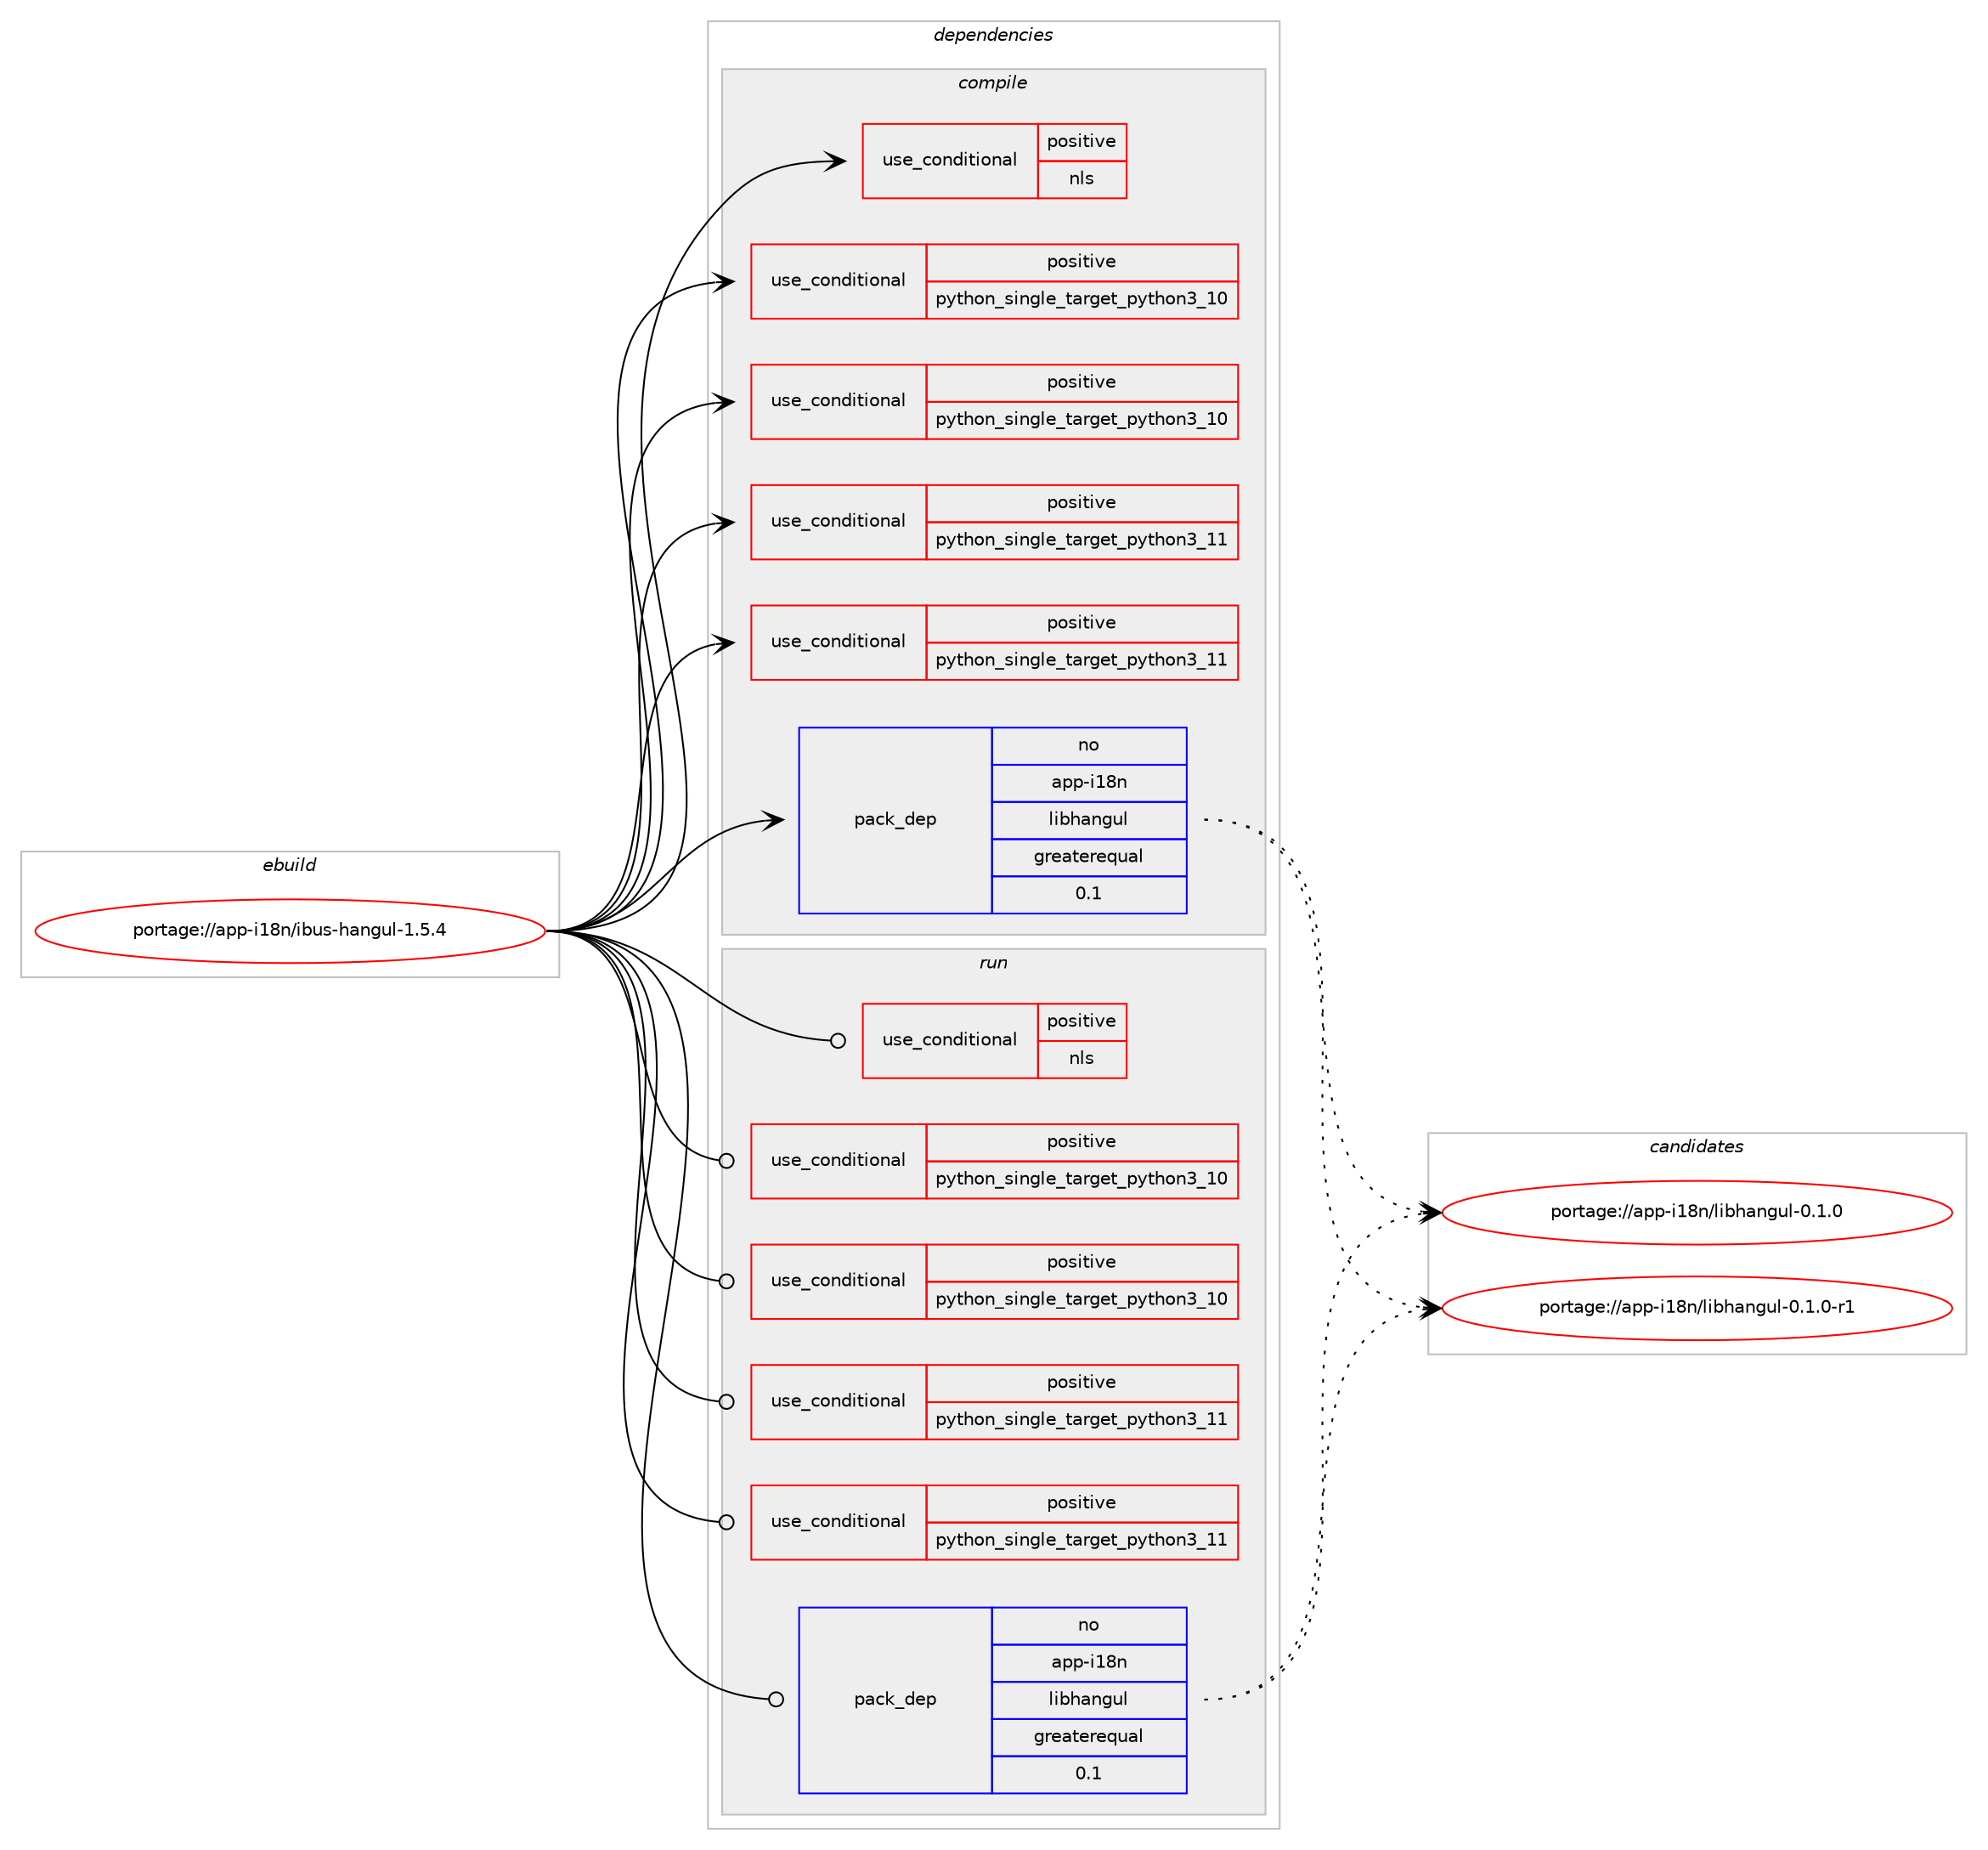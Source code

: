 digraph prolog {

# *************
# Graph options
# *************

newrank=true;
concentrate=true;
compound=true;
graph [rankdir=LR,fontname=Helvetica,fontsize=10,ranksep=1.5];#, ranksep=2.5, nodesep=0.2];
edge  [arrowhead=vee];
node  [fontname=Helvetica,fontsize=10];

# **********
# The ebuild
# **********

subgraph cluster_leftcol {
color=gray;
rank=same;
label=<<i>ebuild</i>>;
id [label="portage://app-i18n/ibus-hangul-1.5.4", color=red, width=4, href="../app-i18n/ibus-hangul-1.5.4.svg"];
}

# ****************
# The dependencies
# ****************

subgraph cluster_midcol {
color=gray;
label=<<i>dependencies</i>>;
subgraph cluster_compile {
fillcolor="#eeeeee";
style=filled;
label=<<i>compile</i>>;
subgraph cond10548 {
dependency16853 [label=<<TABLE BORDER="0" CELLBORDER="1" CELLSPACING="0" CELLPADDING="4"><TR><TD ROWSPAN="3" CELLPADDING="10">use_conditional</TD></TR><TR><TD>positive</TD></TR><TR><TD>nls</TD></TR></TABLE>>, shape=none, color=red];
# *** BEGIN UNKNOWN DEPENDENCY TYPE (TODO) ***
# dependency16853 -> package_dependency(portage://app-i18n/ibus-hangul-1.5.4,install,no,virtual,libintl,none,[,,],[],[])
# *** END UNKNOWN DEPENDENCY TYPE (TODO) ***

}
id:e -> dependency16853:w [weight=20,style="solid",arrowhead="vee"];
subgraph cond10549 {
dependency16854 [label=<<TABLE BORDER="0" CELLBORDER="1" CELLSPACING="0" CELLPADDING="4"><TR><TD ROWSPAN="3" CELLPADDING="10">use_conditional</TD></TR><TR><TD>positive</TD></TR><TR><TD>python_single_target_python3_10</TD></TR></TABLE>>, shape=none, color=red];
# *** BEGIN UNKNOWN DEPENDENCY TYPE (TODO) ***
# dependency16854 -> package_dependency(portage://app-i18n/ibus-hangul-1.5.4,install,no,app-i18n,ibus,none,[,,],[],[use(enable(python),positive),use(enable(python_targets_python3_10),negative)])
# *** END UNKNOWN DEPENDENCY TYPE (TODO) ***

# *** BEGIN UNKNOWN DEPENDENCY TYPE (TODO) ***
# dependency16854 -> package_dependency(portage://app-i18n/ibus-hangul-1.5.4,install,no,dev-python,pygobject,none,[,,],[slot(3)],[use(enable(python_targets_python3_10),negative)])
# *** END UNKNOWN DEPENDENCY TYPE (TODO) ***

}
id:e -> dependency16854:w [weight=20,style="solid",arrowhead="vee"];
subgraph cond10550 {
dependency16855 [label=<<TABLE BORDER="0" CELLBORDER="1" CELLSPACING="0" CELLPADDING="4"><TR><TD ROWSPAN="3" CELLPADDING="10">use_conditional</TD></TR><TR><TD>positive</TD></TR><TR><TD>python_single_target_python3_10</TD></TR></TABLE>>, shape=none, color=red];
# *** BEGIN UNKNOWN DEPENDENCY TYPE (TODO) ***
# dependency16855 -> package_dependency(portage://app-i18n/ibus-hangul-1.5.4,install,no,dev-lang,python,none,[,,],[slot(3.10)],[])
# *** END UNKNOWN DEPENDENCY TYPE (TODO) ***

}
id:e -> dependency16855:w [weight=20,style="solid",arrowhead="vee"];
subgraph cond10551 {
dependency16856 [label=<<TABLE BORDER="0" CELLBORDER="1" CELLSPACING="0" CELLPADDING="4"><TR><TD ROWSPAN="3" CELLPADDING="10">use_conditional</TD></TR><TR><TD>positive</TD></TR><TR><TD>python_single_target_python3_11</TD></TR></TABLE>>, shape=none, color=red];
# *** BEGIN UNKNOWN DEPENDENCY TYPE (TODO) ***
# dependency16856 -> package_dependency(portage://app-i18n/ibus-hangul-1.5.4,install,no,app-i18n,ibus,none,[,,],[],[use(enable(python),positive),use(enable(python_targets_python3_11),negative)])
# *** END UNKNOWN DEPENDENCY TYPE (TODO) ***

# *** BEGIN UNKNOWN DEPENDENCY TYPE (TODO) ***
# dependency16856 -> package_dependency(portage://app-i18n/ibus-hangul-1.5.4,install,no,dev-python,pygobject,none,[,,],[slot(3)],[use(enable(python_targets_python3_11),negative)])
# *** END UNKNOWN DEPENDENCY TYPE (TODO) ***

}
id:e -> dependency16856:w [weight=20,style="solid",arrowhead="vee"];
subgraph cond10552 {
dependency16857 [label=<<TABLE BORDER="0" CELLBORDER="1" CELLSPACING="0" CELLPADDING="4"><TR><TD ROWSPAN="3" CELLPADDING="10">use_conditional</TD></TR><TR><TD>positive</TD></TR><TR><TD>python_single_target_python3_11</TD></TR></TABLE>>, shape=none, color=red];
# *** BEGIN UNKNOWN DEPENDENCY TYPE (TODO) ***
# dependency16857 -> package_dependency(portage://app-i18n/ibus-hangul-1.5.4,install,no,dev-lang,python,none,[,,],[slot(3.11)],[])
# *** END UNKNOWN DEPENDENCY TYPE (TODO) ***

}
id:e -> dependency16857:w [weight=20,style="solid",arrowhead="vee"];
subgraph pack5963 {
dependency16858 [label=<<TABLE BORDER="0" CELLBORDER="1" CELLSPACING="0" CELLPADDING="4" WIDTH="220"><TR><TD ROWSPAN="6" CELLPADDING="30">pack_dep</TD></TR><TR><TD WIDTH="110">no</TD></TR><TR><TD>app-i18n</TD></TR><TR><TD>libhangul</TD></TR><TR><TD>greaterequal</TD></TR><TR><TD>0.1</TD></TR></TABLE>>, shape=none, color=blue];
}
id:e -> dependency16858:w [weight=20,style="solid",arrowhead="vee"];
# *** BEGIN UNKNOWN DEPENDENCY TYPE (TODO) ***
# id -> package_dependency(portage://app-i18n/ibus-hangul-1.5.4,install,no,dev-util,desktop-file-utils,none,[,,],[],[])
# *** END UNKNOWN DEPENDENCY TYPE (TODO) ***

# *** BEGIN UNKNOWN DEPENDENCY TYPE (TODO) ***
# id -> package_dependency(portage://app-i18n/ibus-hangul-1.5.4,install,no,x11-misc,shared-mime-info,none,[,,],[],[])
# *** END UNKNOWN DEPENDENCY TYPE (TODO) ***

}
subgraph cluster_compileandrun {
fillcolor="#eeeeee";
style=filled;
label=<<i>compile and run</i>>;
}
subgraph cluster_run {
fillcolor="#eeeeee";
style=filled;
label=<<i>run</i>>;
subgraph cond10553 {
dependency16859 [label=<<TABLE BORDER="0" CELLBORDER="1" CELLSPACING="0" CELLPADDING="4"><TR><TD ROWSPAN="3" CELLPADDING="10">use_conditional</TD></TR><TR><TD>positive</TD></TR><TR><TD>nls</TD></TR></TABLE>>, shape=none, color=red];
# *** BEGIN UNKNOWN DEPENDENCY TYPE (TODO) ***
# dependency16859 -> package_dependency(portage://app-i18n/ibus-hangul-1.5.4,run,no,virtual,libintl,none,[,,],[],[])
# *** END UNKNOWN DEPENDENCY TYPE (TODO) ***

}
id:e -> dependency16859:w [weight=20,style="solid",arrowhead="odot"];
subgraph cond10554 {
dependency16860 [label=<<TABLE BORDER="0" CELLBORDER="1" CELLSPACING="0" CELLPADDING="4"><TR><TD ROWSPAN="3" CELLPADDING="10">use_conditional</TD></TR><TR><TD>positive</TD></TR><TR><TD>python_single_target_python3_10</TD></TR></TABLE>>, shape=none, color=red];
# *** BEGIN UNKNOWN DEPENDENCY TYPE (TODO) ***
# dependency16860 -> package_dependency(portage://app-i18n/ibus-hangul-1.5.4,run,no,app-i18n,ibus,none,[,,],[],[use(enable(python),positive),use(enable(python_targets_python3_10),negative)])
# *** END UNKNOWN DEPENDENCY TYPE (TODO) ***

# *** BEGIN UNKNOWN DEPENDENCY TYPE (TODO) ***
# dependency16860 -> package_dependency(portage://app-i18n/ibus-hangul-1.5.4,run,no,dev-python,pygobject,none,[,,],[slot(3)],[use(enable(python_targets_python3_10),negative)])
# *** END UNKNOWN DEPENDENCY TYPE (TODO) ***

}
id:e -> dependency16860:w [weight=20,style="solid",arrowhead="odot"];
subgraph cond10555 {
dependency16861 [label=<<TABLE BORDER="0" CELLBORDER="1" CELLSPACING="0" CELLPADDING="4"><TR><TD ROWSPAN="3" CELLPADDING="10">use_conditional</TD></TR><TR><TD>positive</TD></TR><TR><TD>python_single_target_python3_10</TD></TR></TABLE>>, shape=none, color=red];
# *** BEGIN UNKNOWN DEPENDENCY TYPE (TODO) ***
# dependency16861 -> package_dependency(portage://app-i18n/ibus-hangul-1.5.4,run,no,dev-lang,python,none,[,,],[slot(3.10)],[])
# *** END UNKNOWN DEPENDENCY TYPE (TODO) ***

}
id:e -> dependency16861:w [weight=20,style="solid",arrowhead="odot"];
subgraph cond10556 {
dependency16862 [label=<<TABLE BORDER="0" CELLBORDER="1" CELLSPACING="0" CELLPADDING="4"><TR><TD ROWSPAN="3" CELLPADDING="10">use_conditional</TD></TR><TR><TD>positive</TD></TR><TR><TD>python_single_target_python3_11</TD></TR></TABLE>>, shape=none, color=red];
# *** BEGIN UNKNOWN DEPENDENCY TYPE (TODO) ***
# dependency16862 -> package_dependency(portage://app-i18n/ibus-hangul-1.5.4,run,no,app-i18n,ibus,none,[,,],[],[use(enable(python),positive),use(enable(python_targets_python3_11),negative)])
# *** END UNKNOWN DEPENDENCY TYPE (TODO) ***

# *** BEGIN UNKNOWN DEPENDENCY TYPE (TODO) ***
# dependency16862 -> package_dependency(portage://app-i18n/ibus-hangul-1.5.4,run,no,dev-python,pygobject,none,[,,],[slot(3)],[use(enable(python_targets_python3_11),negative)])
# *** END UNKNOWN DEPENDENCY TYPE (TODO) ***

}
id:e -> dependency16862:w [weight=20,style="solid",arrowhead="odot"];
subgraph cond10557 {
dependency16863 [label=<<TABLE BORDER="0" CELLBORDER="1" CELLSPACING="0" CELLPADDING="4"><TR><TD ROWSPAN="3" CELLPADDING="10">use_conditional</TD></TR><TR><TD>positive</TD></TR><TR><TD>python_single_target_python3_11</TD></TR></TABLE>>, shape=none, color=red];
# *** BEGIN UNKNOWN DEPENDENCY TYPE (TODO) ***
# dependency16863 -> package_dependency(portage://app-i18n/ibus-hangul-1.5.4,run,no,dev-lang,python,none,[,,],[slot(3.11)],[])
# *** END UNKNOWN DEPENDENCY TYPE (TODO) ***

}
id:e -> dependency16863:w [weight=20,style="solid",arrowhead="odot"];
subgraph pack5964 {
dependency16864 [label=<<TABLE BORDER="0" CELLBORDER="1" CELLSPACING="0" CELLPADDING="4" WIDTH="220"><TR><TD ROWSPAN="6" CELLPADDING="30">pack_dep</TD></TR><TR><TD WIDTH="110">no</TD></TR><TR><TD>app-i18n</TD></TR><TR><TD>libhangul</TD></TR><TR><TD>greaterequal</TD></TR><TR><TD>0.1</TD></TR></TABLE>>, shape=none, color=blue];
}
id:e -> dependency16864:w [weight=20,style="solid",arrowhead="odot"];
}
}

# **************
# The candidates
# **************

subgraph cluster_choices {
rank=same;
color=gray;
label=<<i>candidates</i>>;

subgraph choice5963 {
color=black;
nodesep=1;
choice97112112451054956110471081059810497110103117108454846494648 [label="portage://app-i18n/libhangul-0.1.0", color=red, width=4,href="../app-i18n/libhangul-0.1.0.svg"];
choice971121124510549561104710810598104971101031171084548464946484511449 [label="portage://app-i18n/libhangul-0.1.0-r1", color=red, width=4,href="../app-i18n/libhangul-0.1.0-r1.svg"];
dependency16858:e -> choice97112112451054956110471081059810497110103117108454846494648:w [style=dotted,weight="100"];
dependency16858:e -> choice971121124510549561104710810598104971101031171084548464946484511449:w [style=dotted,weight="100"];
}
subgraph choice5964 {
color=black;
nodesep=1;
choice97112112451054956110471081059810497110103117108454846494648 [label="portage://app-i18n/libhangul-0.1.0", color=red, width=4,href="../app-i18n/libhangul-0.1.0.svg"];
choice971121124510549561104710810598104971101031171084548464946484511449 [label="portage://app-i18n/libhangul-0.1.0-r1", color=red, width=4,href="../app-i18n/libhangul-0.1.0-r1.svg"];
dependency16864:e -> choice97112112451054956110471081059810497110103117108454846494648:w [style=dotted,weight="100"];
dependency16864:e -> choice971121124510549561104710810598104971101031171084548464946484511449:w [style=dotted,weight="100"];
}
}

}
